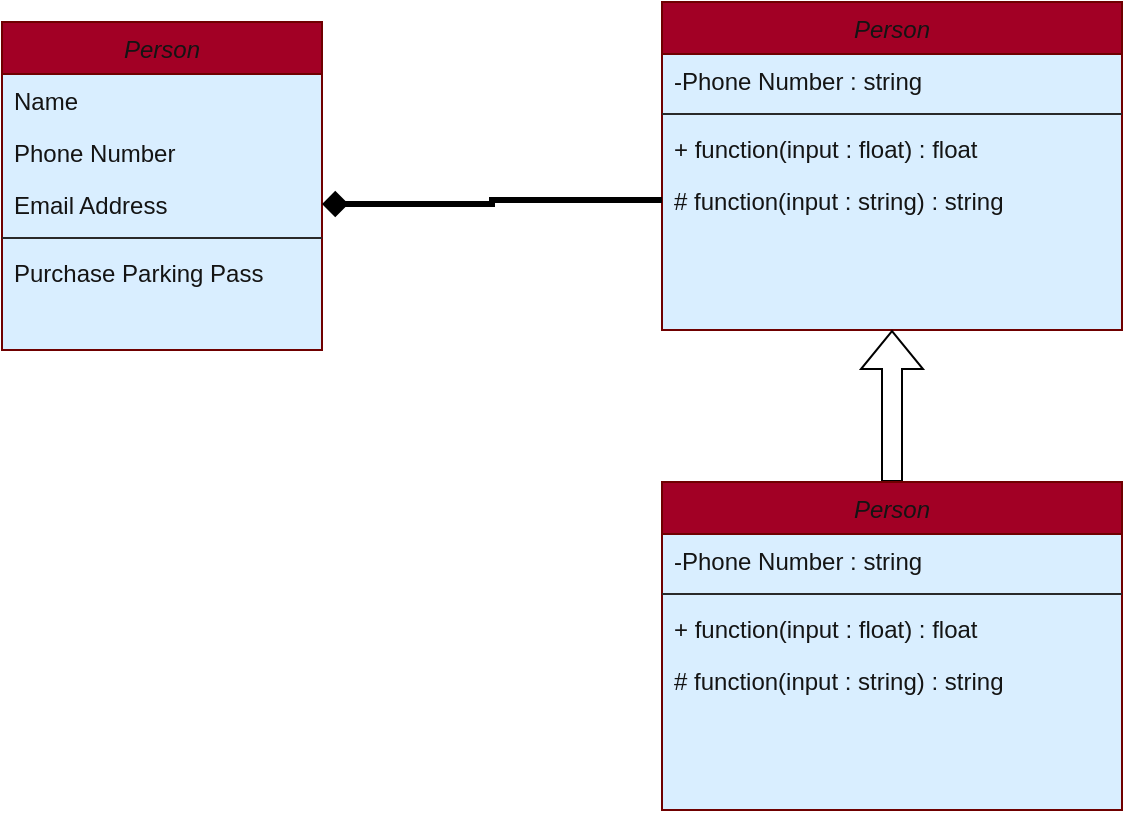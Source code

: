 <mxfile version="16.0.2" type="device"><diagram id="C5RBs43oDa-KdzZeNtuy" name="Page-1"><mxGraphModel dx="1422" dy="903" grid="1" gridSize="10" guides="1" tooltips="1" connect="1" arrows="1" fold="1" page="1" pageScale="1" pageWidth="827" pageHeight="1169" math="0" shadow="0"><root><mxCell id="WIyWlLk6GJQsqaUBKTNV-0"/><mxCell id="WIyWlLk6GJQsqaUBKTNV-1" parent="WIyWlLk6GJQsqaUBKTNV-0"/><mxCell id="7PZtchZ5yhUHsILumofK-47" value="Person" style="swimlane;fontStyle=2;align=center;verticalAlign=top;childLayout=stackLayout;horizontal=1;startSize=26;horizontalStack=0;resizeParent=1;resizeLast=0;collapsible=1;marginBottom=0;rounded=0;shadow=0;strokeWidth=1;fillColor=#a20025;fontColor=#141414;strokeColor=#6F0000;swimlaneFillColor=#D9EEFF;labelBackgroundColor=none;" parent="WIyWlLk6GJQsqaUBKTNV-1" vertex="1"><mxGeometry x="350" y="30" width="230" height="164" as="geometry"><mxRectangle x="335" y="80" width="160" height="26" as="alternateBounds"/></mxGeometry></mxCell><mxCell id="7PZtchZ5yhUHsILumofK-49" value="-Phone Number : string" style="text;align=left;verticalAlign=top;spacingLeft=4;spacingRight=4;overflow=hidden;rotatable=0;points=[[0,0.5],[1,0.5]];portConstraint=eastwest;rounded=0;shadow=0;html=0;fontColor=#141414;labelBackgroundColor=none;strokeColor=none;gradientColor=none;" parent="7PZtchZ5yhUHsILumofK-47" vertex="1"><mxGeometry y="26" width="230" height="26" as="geometry"/></mxCell><mxCell id="7PZtchZ5yhUHsILumofK-51" value="" style="line;html=1;strokeWidth=1;align=left;verticalAlign=middle;spacingTop=-1;spacingLeft=3;spacingRight=3;rotatable=0;labelPosition=right;points=[];portConstraint=eastwest;fontColor=#141414;strokeColor=#292929;labelBackgroundColor=none;gradientColor=none;" parent="7PZtchZ5yhUHsILumofK-47" vertex="1"><mxGeometry y="52" width="230" height="8" as="geometry"/></mxCell><mxCell id="7PZtchZ5yhUHsILumofK-52" value="+ function(input : float) : float&#10;" style="text;align=left;verticalAlign=top;spacingLeft=4;spacingRight=4;overflow=hidden;rotatable=0;points=[[0,0.5],[1,0.5]];portConstraint=eastwest;fontColor=#141414;labelBackgroundColor=none;strokeColor=none;gradientColor=none;" parent="7PZtchZ5yhUHsILumofK-47" vertex="1"><mxGeometry y="60" width="230" height="26" as="geometry"/></mxCell><mxCell id="ikZAdsq-YQo2NQira3pr-38" value="# function(input : string) : string&#10;" style="text;align=left;verticalAlign=top;spacingLeft=4;spacingRight=4;overflow=hidden;rotatable=0;points=[[0,0.5],[1,0.5]];portConstraint=eastwest;fontColor=#141414;labelBackgroundColor=none;strokeColor=none;gradientColor=none;" vertex="1" parent="7PZtchZ5yhUHsILumofK-47"><mxGeometry y="86" width="230" height="26" as="geometry"/></mxCell><mxCell id="ikZAdsq-YQo2NQira3pr-1" value="Person" style="swimlane;fontStyle=2;align=center;verticalAlign=top;childLayout=stackLayout;horizontal=1;startSize=26;horizontalStack=0;resizeParent=1;resizeLast=0;collapsible=1;marginBottom=0;rounded=0;shadow=0;strokeWidth=1;fillColor=#a20025;fontColor=#141414;strokeColor=#6F0000;swimlaneFillColor=#D9EEFF;labelBackgroundColor=none;" vertex="1" parent="WIyWlLk6GJQsqaUBKTNV-1"><mxGeometry x="20" y="40" width="160" height="164" as="geometry"><mxRectangle x="335" y="190" width="160" height="26" as="alternateBounds"/></mxGeometry></mxCell><mxCell id="ikZAdsq-YQo2NQira3pr-2" value="Name" style="text;align=left;verticalAlign=top;spacingLeft=4;spacingRight=4;overflow=hidden;rotatable=0;points=[[0,0.5],[1,0.5]];portConstraint=eastwest;fontColor=#141414;labelBackgroundColor=none;strokeColor=none;gradientColor=none;" vertex="1" parent="ikZAdsq-YQo2NQira3pr-1"><mxGeometry y="26" width="160" height="26" as="geometry"/></mxCell><mxCell id="ikZAdsq-YQo2NQira3pr-3" value="Phone Number" style="text;align=left;verticalAlign=top;spacingLeft=4;spacingRight=4;overflow=hidden;rotatable=0;points=[[0,0.5],[1,0.5]];portConstraint=eastwest;rounded=0;shadow=0;html=0;fontColor=#141414;labelBackgroundColor=none;strokeColor=none;gradientColor=none;" vertex="1" parent="ikZAdsq-YQo2NQira3pr-1"><mxGeometry y="52" width="160" height="26" as="geometry"/></mxCell><mxCell id="ikZAdsq-YQo2NQira3pr-4" value="Email Address" style="text;align=left;verticalAlign=top;spacingLeft=4;spacingRight=4;overflow=hidden;rotatable=0;points=[[0,0.5],[1,0.5]];portConstraint=eastwest;rounded=0;shadow=0;html=0;fontColor=#141414;labelBackgroundColor=none;strokeColor=none;gradientColor=none;" vertex="1" parent="ikZAdsq-YQo2NQira3pr-1"><mxGeometry y="78" width="160" height="26" as="geometry"/></mxCell><mxCell id="ikZAdsq-YQo2NQira3pr-5" value="" style="line;html=1;strokeWidth=1;align=left;verticalAlign=middle;spacingTop=-1;spacingLeft=3;spacingRight=3;rotatable=0;labelPosition=right;points=[];portConstraint=eastwest;fontColor=#141414;strokeColor=#292929;labelBackgroundColor=none;gradientColor=none;" vertex="1" parent="ikZAdsq-YQo2NQira3pr-1"><mxGeometry y="104" width="160" height="8" as="geometry"/></mxCell><mxCell id="ikZAdsq-YQo2NQira3pr-6" value="Purchase Parking Pass" style="text;align=left;verticalAlign=top;spacingLeft=4;spacingRight=4;overflow=hidden;rotatable=0;points=[[0,0.5],[1,0.5]];portConstraint=eastwest;fontColor=#141414;labelBackgroundColor=none;strokeColor=none;gradientColor=none;" vertex="1" parent="ikZAdsq-YQo2NQira3pr-1"><mxGeometry y="112" width="160" height="26" as="geometry"/></mxCell><mxCell id="ikZAdsq-YQo2NQira3pr-40" style="edgeStyle=orthogonalEdgeStyle;rounded=0;orthogonalLoop=1;jettySize=auto;html=1;exitX=0;exitY=0.5;exitDx=0;exitDy=0;endArrow=diamond;endFill=1;startArrow=none;startFill=0;strokeWidth=3;" edge="1" parent="WIyWlLk6GJQsqaUBKTNV-1" source="ikZAdsq-YQo2NQira3pr-38" target="ikZAdsq-YQo2NQira3pr-4"><mxGeometry relative="1" as="geometry"/></mxCell><mxCell id="ikZAdsq-YQo2NQira3pr-48" style="edgeStyle=orthogonalEdgeStyle;shape=flexArrow;rounded=0;orthogonalLoop=1;jettySize=auto;html=1;exitX=0.5;exitY=0;exitDx=0;exitDy=0;entryX=0.5;entryY=1;entryDx=0;entryDy=0;endArrow=diamond;endFill=0;strokeWidth=1;" edge="1" parent="WIyWlLk6GJQsqaUBKTNV-1" source="ikZAdsq-YQo2NQira3pr-54" target="7PZtchZ5yhUHsILumofK-47"><mxGeometry relative="1" as="geometry"><mxPoint x="465" y="250" as="sourcePoint"/></mxGeometry></mxCell><mxCell id="ikZAdsq-YQo2NQira3pr-54" value="Person" style="swimlane;fontStyle=2;align=center;verticalAlign=top;childLayout=stackLayout;horizontal=1;startSize=26;horizontalStack=0;resizeParent=1;resizeLast=0;collapsible=1;marginBottom=0;rounded=0;shadow=0;strokeWidth=1;fillColor=#a20025;fontColor=#141414;strokeColor=#6F0000;swimlaneFillColor=#D9EEFF;labelBackgroundColor=none;" vertex="1" parent="WIyWlLk6GJQsqaUBKTNV-1"><mxGeometry x="350" y="270" width="230" height="164" as="geometry"><mxRectangle x="335" y="80" width="160" height="26" as="alternateBounds"/></mxGeometry></mxCell><mxCell id="ikZAdsq-YQo2NQira3pr-55" value="-Phone Number : string" style="text;align=left;verticalAlign=top;spacingLeft=4;spacingRight=4;overflow=hidden;rotatable=0;points=[[0,0.5],[1,0.5]];portConstraint=eastwest;rounded=0;shadow=0;html=0;fontColor=#141414;labelBackgroundColor=none;strokeColor=none;gradientColor=none;" vertex="1" parent="ikZAdsq-YQo2NQira3pr-54"><mxGeometry y="26" width="230" height="26" as="geometry"/></mxCell><mxCell id="ikZAdsq-YQo2NQira3pr-56" value="" style="line;html=1;strokeWidth=1;align=left;verticalAlign=middle;spacingTop=-1;spacingLeft=3;spacingRight=3;rotatable=0;labelPosition=right;points=[];portConstraint=eastwest;fontColor=#141414;strokeColor=#292929;labelBackgroundColor=none;gradientColor=none;" vertex="1" parent="ikZAdsq-YQo2NQira3pr-54"><mxGeometry y="52" width="230" height="8" as="geometry"/></mxCell><mxCell id="ikZAdsq-YQo2NQira3pr-57" value="+ function(input : float) : float&#10;" style="text;align=left;verticalAlign=top;spacingLeft=4;spacingRight=4;overflow=hidden;rotatable=0;points=[[0,0.5],[1,0.5]];portConstraint=eastwest;fontColor=#141414;labelBackgroundColor=none;strokeColor=none;gradientColor=none;" vertex="1" parent="ikZAdsq-YQo2NQira3pr-54"><mxGeometry y="60" width="230" height="26" as="geometry"/></mxCell><mxCell id="ikZAdsq-YQo2NQira3pr-58" value="# function(input : string) : string&#10;" style="text;align=left;verticalAlign=top;spacingLeft=4;spacingRight=4;overflow=hidden;rotatable=0;points=[[0,0.5],[1,0.5]];portConstraint=eastwest;fontColor=#141414;labelBackgroundColor=none;strokeColor=none;gradientColor=none;" vertex="1" parent="ikZAdsq-YQo2NQira3pr-54"><mxGeometry y="86" width="230" height="26" as="geometry"/></mxCell></root></mxGraphModel></diagram></mxfile>